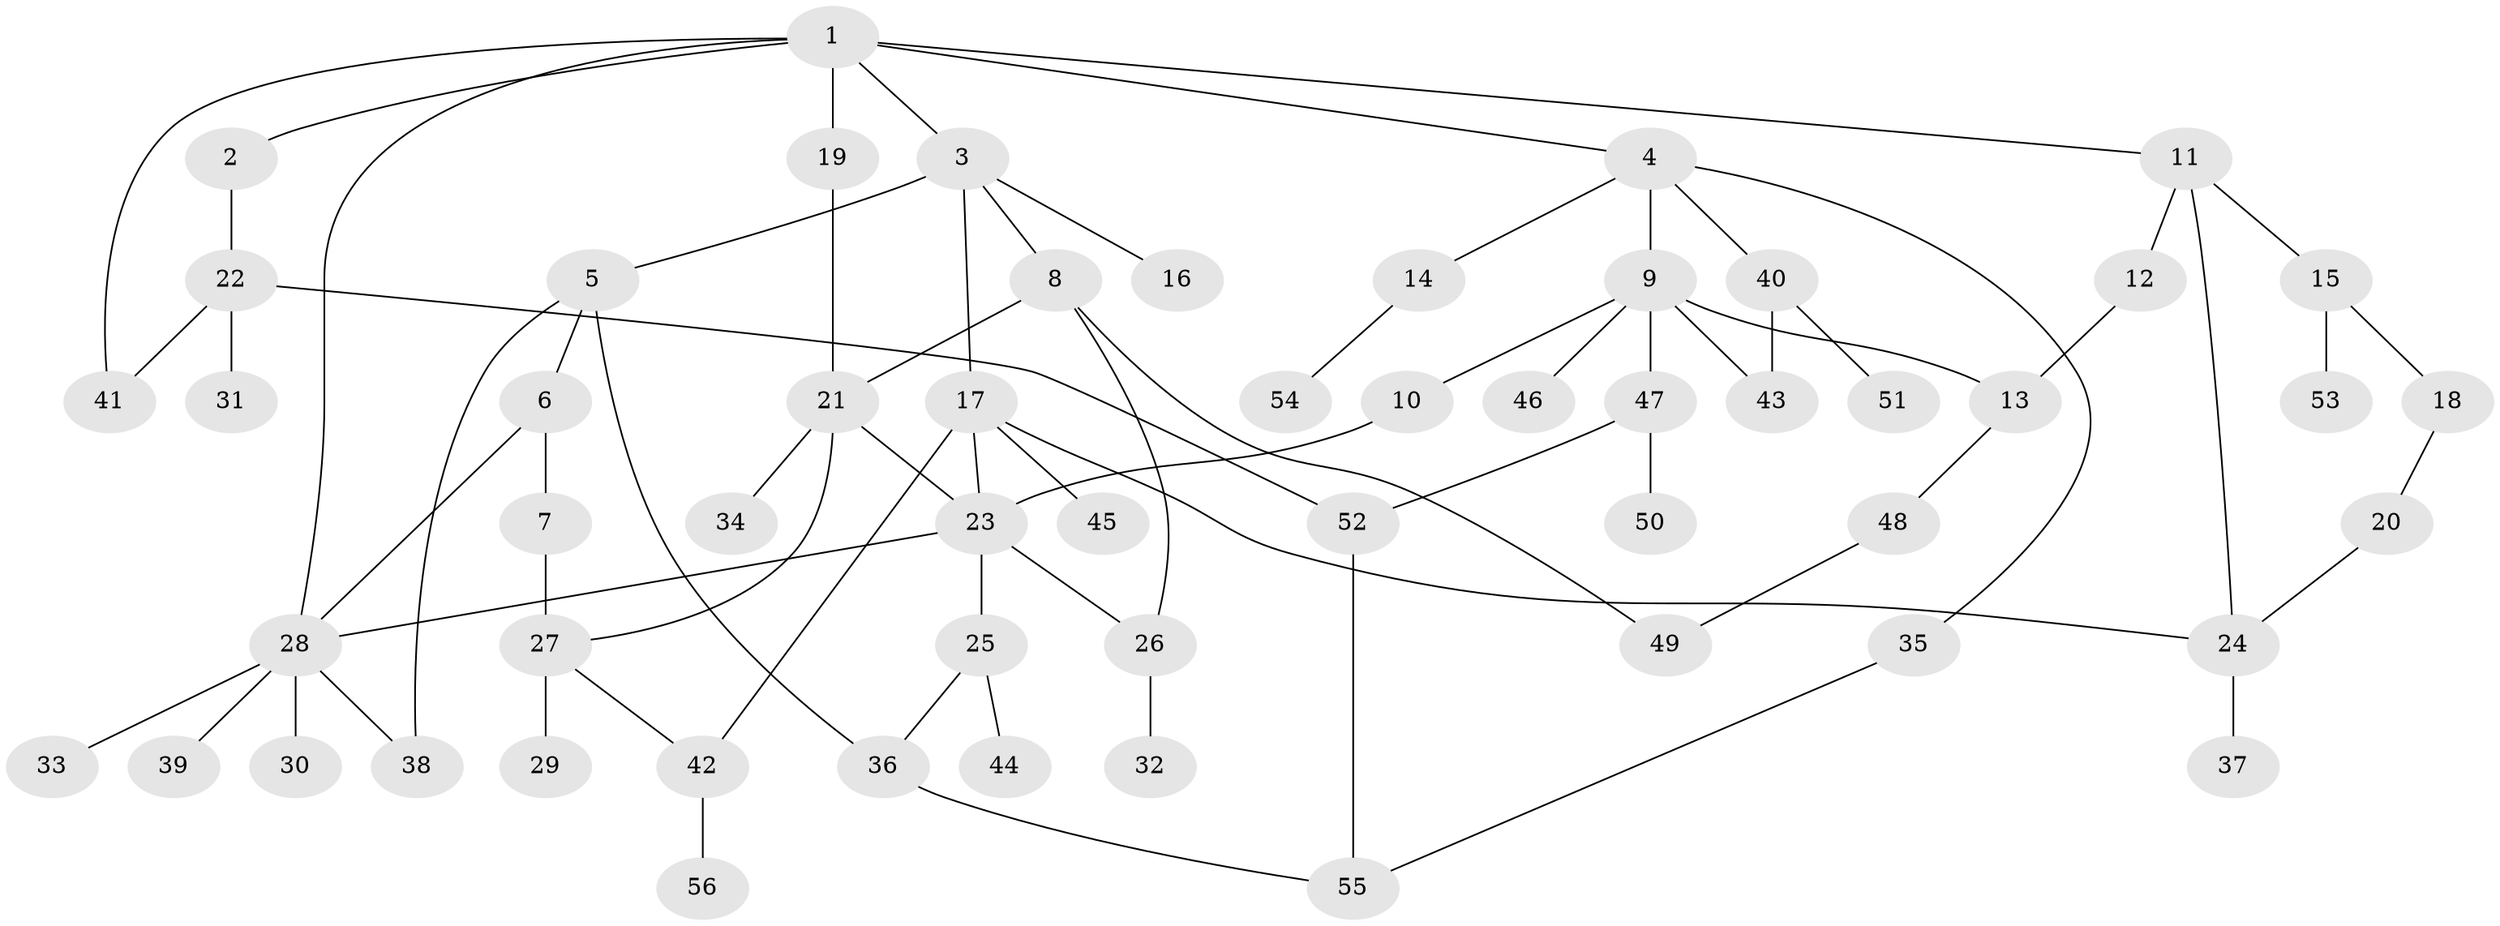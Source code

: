// coarse degree distribution, {7: 0.14285714285714285, 2: 0.14285714285714285, 5: 0.07142857142857142, 3: 0.14285714285714285, 6: 0.03571428571428571, 4: 0.10714285714285714, 1: 0.35714285714285715}
// Generated by graph-tools (version 1.1) at 2025/16/03/04/25 18:16:53]
// undirected, 56 vertices, 74 edges
graph export_dot {
graph [start="1"]
  node [color=gray90,style=filled];
  1;
  2;
  3;
  4;
  5;
  6;
  7;
  8;
  9;
  10;
  11;
  12;
  13;
  14;
  15;
  16;
  17;
  18;
  19;
  20;
  21;
  22;
  23;
  24;
  25;
  26;
  27;
  28;
  29;
  30;
  31;
  32;
  33;
  34;
  35;
  36;
  37;
  38;
  39;
  40;
  41;
  42;
  43;
  44;
  45;
  46;
  47;
  48;
  49;
  50;
  51;
  52;
  53;
  54;
  55;
  56;
  1 -- 2;
  1 -- 3;
  1 -- 4;
  1 -- 11;
  1 -- 19;
  1 -- 41;
  1 -- 28;
  2 -- 22;
  3 -- 5;
  3 -- 8;
  3 -- 16;
  3 -- 17;
  4 -- 9;
  4 -- 14;
  4 -- 35;
  4 -- 40;
  5 -- 6;
  5 -- 36;
  5 -- 38;
  6 -- 7;
  6 -- 28;
  7 -- 27;
  8 -- 49;
  8 -- 21;
  8 -- 26;
  9 -- 10;
  9 -- 13;
  9 -- 46;
  9 -- 47;
  9 -- 43;
  10 -- 23;
  11 -- 12;
  11 -- 15;
  11 -- 24;
  12 -- 13;
  13 -- 48;
  14 -- 54;
  15 -- 18;
  15 -- 53;
  17 -- 42;
  17 -- 45;
  17 -- 24;
  17 -- 23;
  18 -- 20;
  19 -- 21;
  20 -- 24;
  21 -- 23;
  21 -- 27;
  21 -- 34;
  22 -- 31;
  22 -- 41;
  22 -- 52;
  23 -- 25;
  23 -- 26;
  23 -- 28;
  24 -- 37;
  25 -- 36;
  25 -- 44;
  26 -- 32;
  27 -- 29;
  27 -- 42;
  28 -- 30;
  28 -- 33;
  28 -- 38;
  28 -- 39;
  35 -- 55;
  36 -- 55;
  40 -- 43;
  40 -- 51;
  42 -- 56;
  47 -- 50;
  47 -- 52;
  48 -- 49;
  52 -- 55;
}
